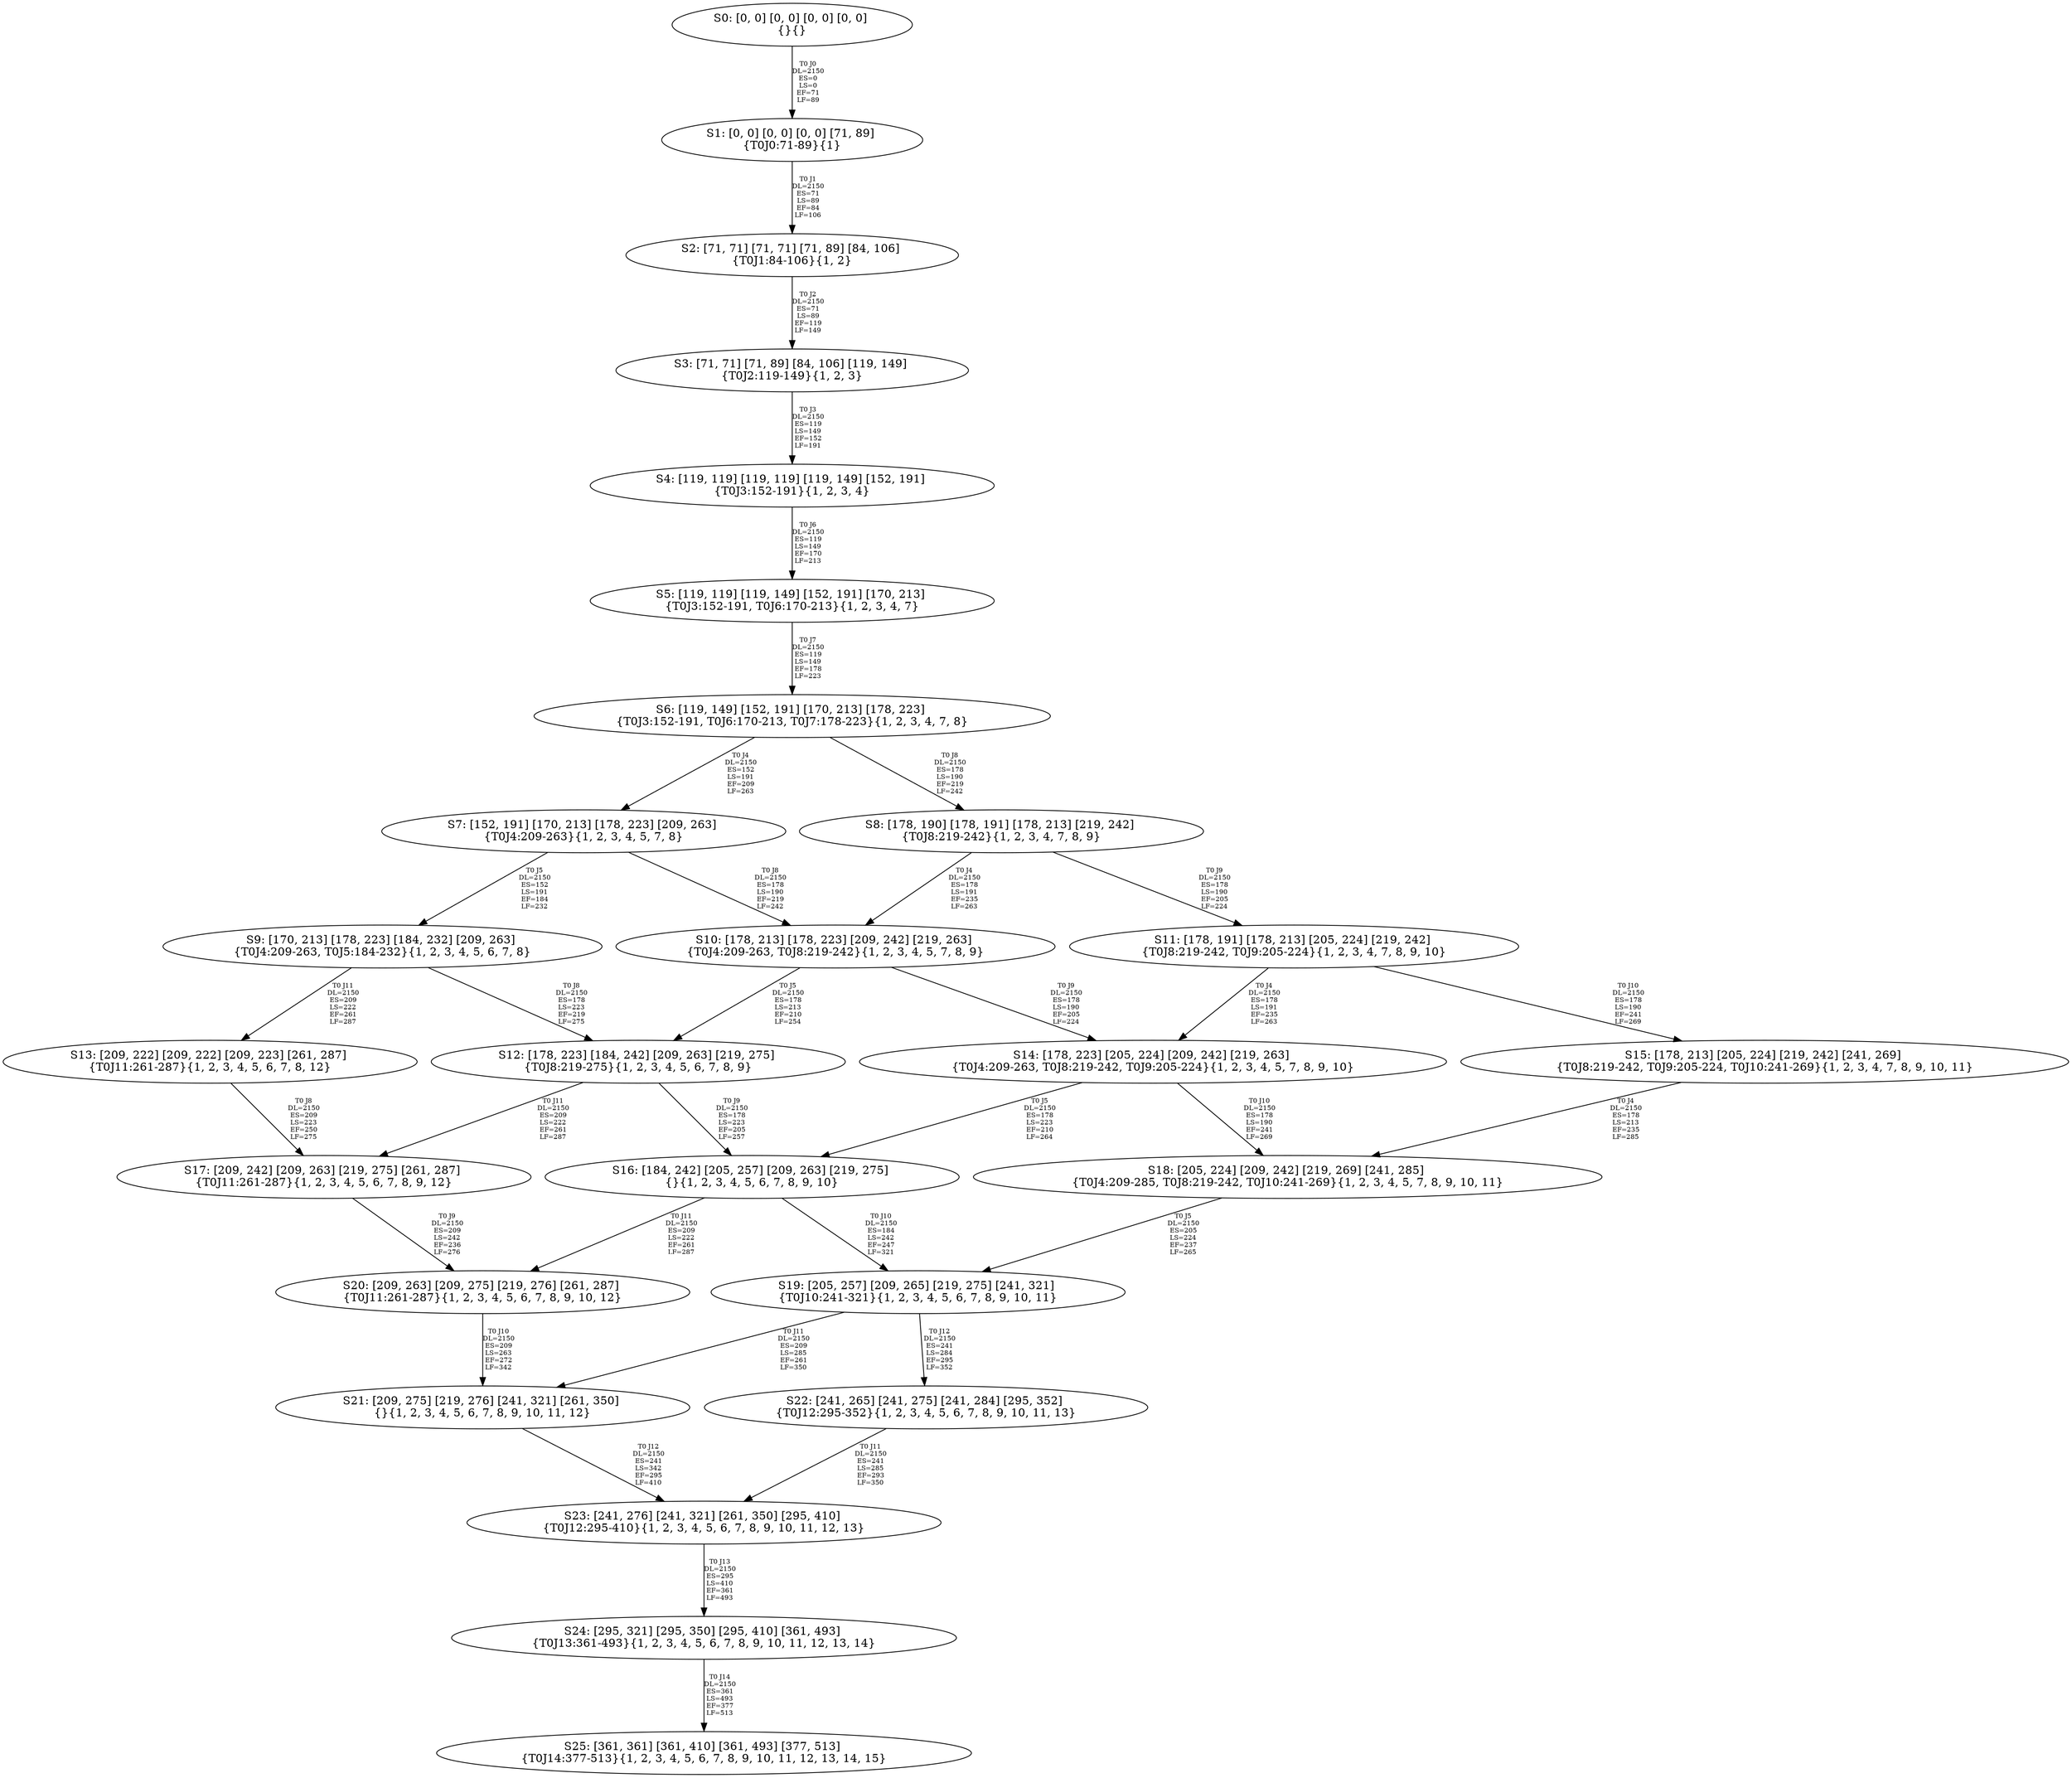 digraph {
	S0[label="S0: [0, 0] [0, 0] [0, 0] [0, 0] \n{}{}"];
	S1[label="S1: [0, 0] [0, 0] [0, 0] [71, 89] \n{T0J0:71-89}{1}"];
	S2[label="S2: [71, 71] [71, 71] [71, 89] [84, 106] \n{T0J1:84-106}{1, 2}"];
	S3[label="S3: [71, 71] [71, 89] [84, 106] [119, 149] \n{T0J2:119-149}{1, 2, 3}"];
	S4[label="S4: [119, 119] [119, 119] [119, 149] [152, 191] \n{T0J3:152-191}{1, 2, 3, 4}"];
	S5[label="S5: [119, 119] [119, 149] [152, 191] [170, 213] \n{T0J3:152-191, T0J6:170-213}{1, 2, 3, 4, 7}"];
	S6[label="S6: [119, 149] [152, 191] [170, 213] [178, 223] \n{T0J3:152-191, T0J6:170-213, T0J7:178-223}{1, 2, 3, 4, 7, 8}"];
	S7[label="S7: [152, 191] [170, 213] [178, 223] [209, 263] \n{T0J4:209-263}{1, 2, 3, 4, 5, 7, 8}"];
	S8[label="S8: [178, 190] [178, 191] [178, 213] [219, 242] \n{T0J8:219-242}{1, 2, 3, 4, 7, 8, 9}"];
	S9[label="S9: [170, 213] [178, 223] [184, 232] [209, 263] \n{T0J4:209-263, T0J5:184-232}{1, 2, 3, 4, 5, 6, 7, 8}"];
	S10[label="S10: [178, 213] [178, 223] [209, 242] [219, 263] \n{T0J4:209-263, T0J8:219-242}{1, 2, 3, 4, 5, 7, 8, 9}"];
	S11[label="S11: [178, 191] [178, 213] [205, 224] [219, 242] \n{T0J8:219-242, T0J9:205-224}{1, 2, 3, 4, 7, 8, 9, 10}"];
	S12[label="S12: [178, 223] [184, 242] [209, 263] [219, 275] \n{T0J8:219-275}{1, 2, 3, 4, 5, 6, 7, 8, 9}"];
	S13[label="S13: [209, 222] [209, 222] [209, 223] [261, 287] \n{T0J11:261-287}{1, 2, 3, 4, 5, 6, 7, 8, 12}"];
	S14[label="S14: [178, 223] [205, 224] [209, 242] [219, 263] \n{T0J4:209-263, T0J8:219-242, T0J9:205-224}{1, 2, 3, 4, 5, 7, 8, 9, 10}"];
	S15[label="S15: [178, 213] [205, 224] [219, 242] [241, 269] \n{T0J8:219-242, T0J9:205-224, T0J10:241-269}{1, 2, 3, 4, 7, 8, 9, 10, 11}"];
	S16[label="S16: [184, 242] [205, 257] [209, 263] [219, 275] \n{}{1, 2, 3, 4, 5, 6, 7, 8, 9, 10}"];
	S17[label="S17: [209, 242] [209, 263] [219, 275] [261, 287] \n{T0J11:261-287}{1, 2, 3, 4, 5, 6, 7, 8, 9, 12}"];
	S18[label="S18: [205, 224] [209, 242] [219, 269] [241, 285] \n{T0J4:209-285, T0J8:219-242, T0J10:241-269}{1, 2, 3, 4, 5, 7, 8, 9, 10, 11}"];
	S19[label="S19: [205, 257] [209, 265] [219, 275] [241, 321] \n{T0J10:241-321}{1, 2, 3, 4, 5, 6, 7, 8, 9, 10, 11}"];
	S20[label="S20: [209, 263] [209, 275] [219, 276] [261, 287] \n{T0J11:261-287}{1, 2, 3, 4, 5, 6, 7, 8, 9, 10, 12}"];
	S21[label="S21: [209, 275] [219, 276] [241, 321] [261, 350] \n{}{1, 2, 3, 4, 5, 6, 7, 8, 9, 10, 11, 12}"];
	S22[label="S22: [241, 265] [241, 275] [241, 284] [295, 352] \n{T0J12:295-352}{1, 2, 3, 4, 5, 6, 7, 8, 9, 10, 11, 13}"];
	S23[label="S23: [241, 276] [241, 321] [261, 350] [295, 410] \n{T0J12:295-410}{1, 2, 3, 4, 5, 6, 7, 8, 9, 10, 11, 12, 13}"];
	S24[label="S24: [295, 321] [295, 350] [295, 410] [361, 493] \n{T0J13:361-493}{1, 2, 3, 4, 5, 6, 7, 8, 9, 10, 11, 12, 13, 14}"];
	S25[label="S25: [361, 361] [361, 410] [361, 493] [377, 513] \n{T0J14:377-513}{1, 2, 3, 4, 5, 6, 7, 8, 9, 10, 11, 12, 13, 14, 15}"];
	S0 -> S1[label="T0 J0\nDL=2150\nES=0\nLS=0\nEF=71\nLF=89",fontsize=8];
	S1 -> S2[label="T0 J1\nDL=2150\nES=71\nLS=89\nEF=84\nLF=106",fontsize=8];
	S2 -> S3[label="T0 J2\nDL=2150\nES=71\nLS=89\nEF=119\nLF=149",fontsize=8];
	S3 -> S4[label="T0 J3\nDL=2150\nES=119\nLS=149\nEF=152\nLF=191",fontsize=8];
	S4 -> S5[label="T0 J6\nDL=2150\nES=119\nLS=149\nEF=170\nLF=213",fontsize=8];
	S5 -> S6[label="T0 J7\nDL=2150\nES=119\nLS=149\nEF=178\nLF=223",fontsize=8];
	S6 -> S7[label="T0 J4\nDL=2150\nES=152\nLS=191\nEF=209\nLF=263",fontsize=8];
	S6 -> S8[label="T0 J8\nDL=2150\nES=178\nLS=190\nEF=219\nLF=242",fontsize=8];
	S7 -> S9[label="T0 J5\nDL=2150\nES=152\nLS=191\nEF=184\nLF=232",fontsize=8];
	S7 -> S10[label="T0 J8\nDL=2150\nES=178\nLS=190\nEF=219\nLF=242",fontsize=8];
	S8 -> S10[label="T0 J4\nDL=2150\nES=178\nLS=191\nEF=235\nLF=263",fontsize=8];
	S8 -> S11[label="T0 J9\nDL=2150\nES=178\nLS=190\nEF=205\nLF=224",fontsize=8];
	S9 -> S12[label="T0 J8\nDL=2150\nES=178\nLS=223\nEF=219\nLF=275",fontsize=8];
	S9 -> S13[label="T0 J11\nDL=2150\nES=209\nLS=222\nEF=261\nLF=287",fontsize=8];
	S10 -> S12[label="T0 J5\nDL=2150\nES=178\nLS=213\nEF=210\nLF=254",fontsize=8];
	S10 -> S14[label="T0 J9\nDL=2150\nES=178\nLS=190\nEF=205\nLF=224",fontsize=8];
	S11 -> S14[label="T0 J4\nDL=2150\nES=178\nLS=191\nEF=235\nLF=263",fontsize=8];
	S11 -> S15[label="T0 J10\nDL=2150\nES=178\nLS=190\nEF=241\nLF=269",fontsize=8];
	S12 -> S16[label="T0 J9\nDL=2150\nES=178\nLS=223\nEF=205\nLF=257",fontsize=8];
	S12 -> S17[label="T0 J11\nDL=2150\nES=209\nLS=222\nEF=261\nLF=287",fontsize=8];
	S13 -> S17[label="T0 J8\nDL=2150\nES=209\nLS=223\nEF=250\nLF=275",fontsize=8];
	S14 -> S16[label="T0 J5\nDL=2150\nES=178\nLS=223\nEF=210\nLF=264",fontsize=8];
	S14 -> S18[label="T0 J10\nDL=2150\nES=178\nLS=190\nEF=241\nLF=269",fontsize=8];
	S15 -> S18[label="T0 J4\nDL=2150\nES=178\nLS=213\nEF=235\nLF=285",fontsize=8];
	S16 -> S19[label="T0 J10\nDL=2150\nES=184\nLS=242\nEF=247\nLF=321",fontsize=8];
	S16 -> S20[label="T0 J11\nDL=2150\nES=209\nLS=222\nEF=261\nLF=287",fontsize=8];
	S17 -> S20[label="T0 J9\nDL=2150\nES=209\nLS=242\nEF=236\nLF=276",fontsize=8];
	S18 -> S19[label="T0 J5\nDL=2150\nES=205\nLS=224\nEF=237\nLF=265",fontsize=8];
	S19 -> S21[label="T0 J11\nDL=2150\nES=209\nLS=285\nEF=261\nLF=350",fontsize=8];
	S19 -> S22[label="T0 J12\nDL=2150\nES=241\nLS=284\nEF=295\nLF=352",fontsize=8];
	S20 -> S21[label="T0 J10\nDL=2150\nES=209\nLS=263\nEF=272\nLF=342",fontsize=8];
	S21 -> S23[label="T0 J12\nDL=2150\nES=241\nLS=342\nEF=295\nLF=410",fontsize=8];
	S22 -> S23[label="T0 J11\nDL=2150\nES=241\nLS=285\nEF=293\nLF=350",fontsize=8];
	S23 -> S24[label="T0 J13\nDL=2150\nES=295\nLS=410\nEF=361\nLF=493",fontsize=8];
	S24 -> S25[label="T0 J14\nDL=2150\nES=361\nLS=493\nEF=377\nLF=513",fontsize=8];
}
